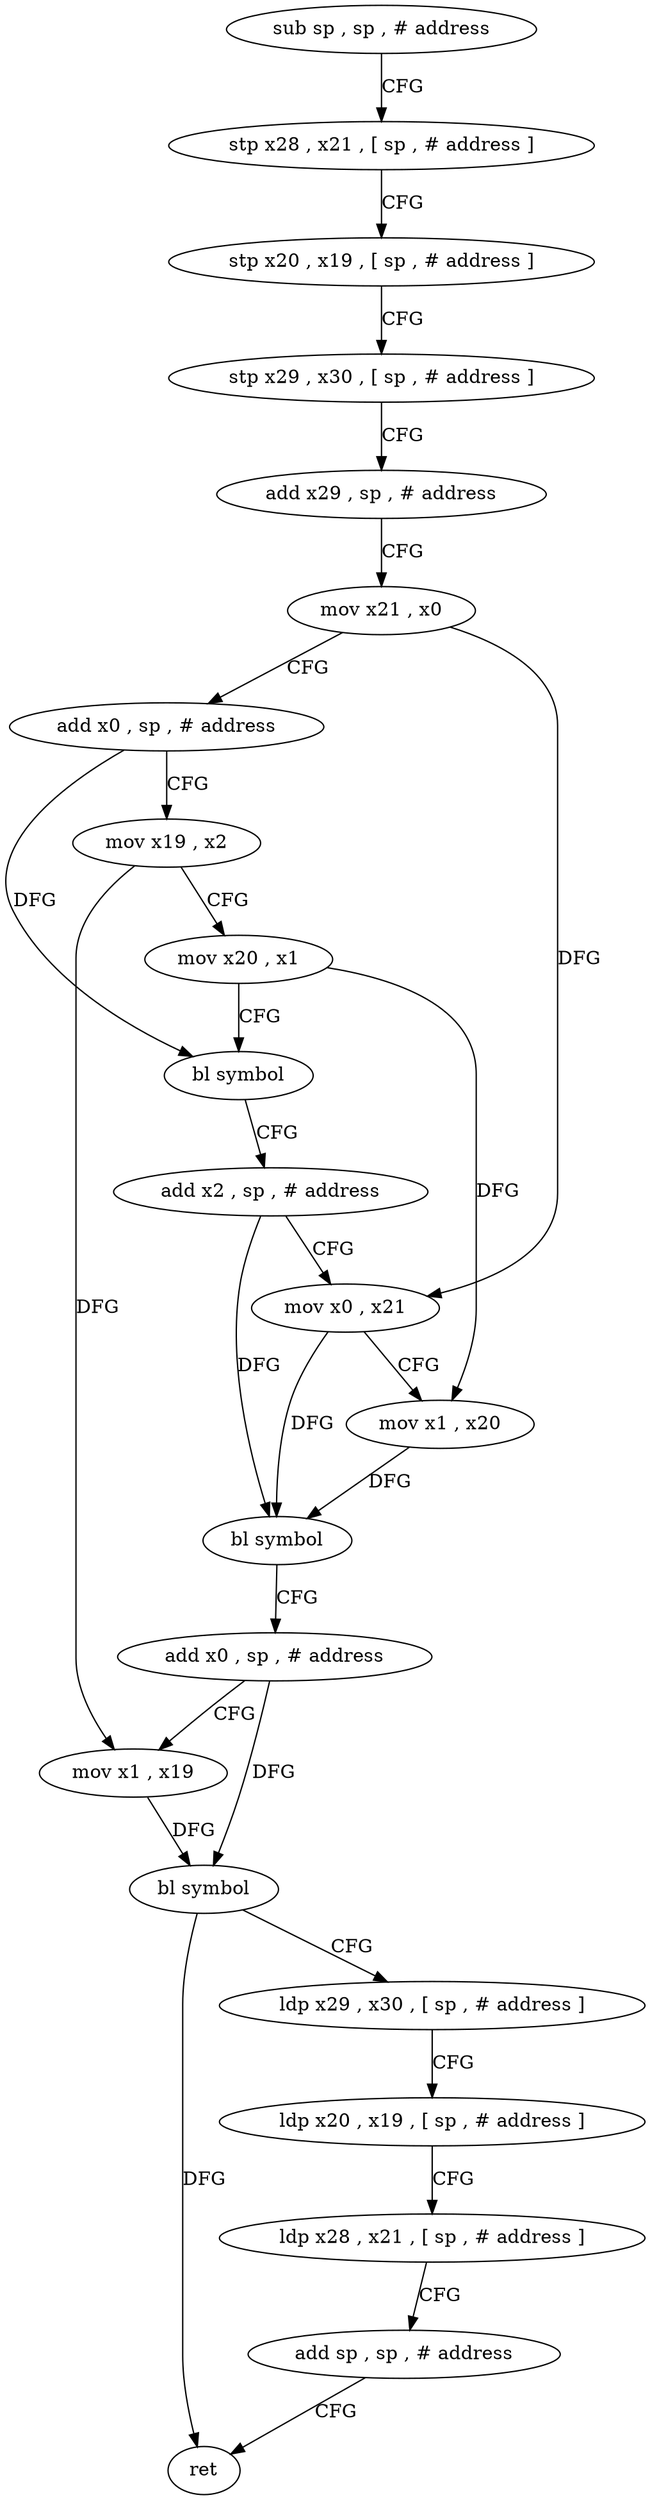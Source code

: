 digraph "func" {
"4244396" [label = "sub sp , sp , # address" ]
"4244400" [label = "stp x28 , x21 , [ sp , # address ]" ]
"4244404" [label = "stp x20 , x19 , [ sp , # address ]" ]
"4244408" [label = "stp x29 , x30 , [ sp , # address ]" ]
"4244412" [label = "add x29 , sp , # address" ]
"4244416" [label = "mov x21 , x0" ]
"4244420" [label = "add x0 , sp , # address" ]
"4244424" [label = "mov x19 , x2" ]
"4244428" [label = "mov x20 , x1" ]
"4244432" [label = "bl symbol" ]
"4244436" [label = "add x2 , sp , # address" ]
"4244440" [label = "mov x0 , x21" ]
"4244444" [label = "mov x1 , x20" ]
"4244448" [label = "bl symbol" ]
"4244452" [label = "add x0 , sp , # address" ]
"4244456" [label = "mov x1 , x19" ]
"4244460" [label = "bl symbol" ]
"4244464" [label = "ldp x29 , x30 , [ sp , # address ]" ]
"4244468" [label = "ldp x20 , x19 , [ sp , # address ]" ]
"4244472" [label = "ldp x28 , x21 , [ sp , # address ]" ]
"4244476" [label = "add sp , sp , # address" ]
"4244480" [label = "ret" ]
"4244396" -> "4244400" [ label = "CFG" ]
"4244400" -> "4244404" [ label = "CFG" ]
"4244404" -> "4244408" [ label = "CFG" ]
"4244408" -> "4244412" [ label = "CFG" ]
"4244412" -> "4244416" [ label = "CFG" ]
"4244416" -> "4244420" [ label = "CFG" ]
"4244416" -> "4244440" [ label = "DFG" ]
"4244420" -> "4244424" [ label = "CFG" ]
"4244420" -> "4244432" [ label = "DFG" ]
"4244424" -> "4244428" [ label = "CFG" ]
"4244424" -> "4244456" [ label = "DFG" ]
"4244428" -> "4244432" [ label = "CFG" ]
"4244428" -> "4244444" [ label = "DFG" ]
"4244432" -> "4244436" [ label = "CFG" ]
"4244436" -> "4244440" [ label = "CFG" ]
"4244436" -> "4244448" [ label = "DFG" ]
"4244440" -> "4244444" [ label = "CFG" ]
"4244440" -> "4244448" [ label = "DFG" ]
"4244444" -> "4244448" [ label = "DFG" ]
"4244448" -> "4244452" [ label = "CFG" ]
"4244452" -> "4244456" [ label = "CFG" ]
"4244452" -> "4244460" [ label = "DFG" ]
"4244456" -> "4244460" [ label = "DFG" ]
"4244460" -> "4244464" [ label = "CFG" ]
"4244460" -> "4244480" [ label = "DFG" ]
"4244464" -> "4244468" [ label = "CFG" ]
"4244468" -> "4244472" [ label = "CFG" ]
"4244472" -> "4244476" [ label = "CFG" ]
"4244476" -> "4244480" [ label = "CFG" ]
}
